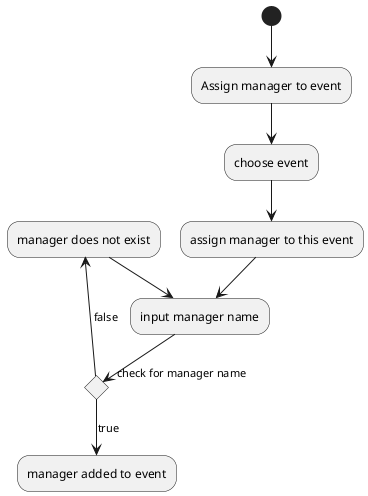@startuml
(*)  --> "Assign manager to event"
--> choose event
--> assign manager to this event
--> input manager name
if "check for manager name"
--> [true] "manager added to event"
else
-up-> [false] "manager does not exist"
--> "input manager name"
endif
@enduml